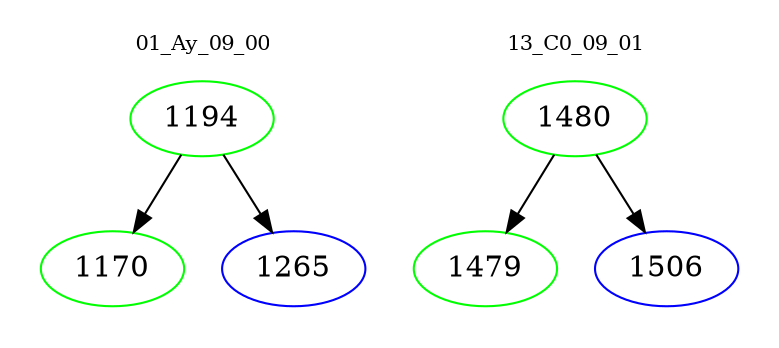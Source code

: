 digraph{
subgraph cluster_0 {
color = white
label = "01_Ay_09_00";
fontsize=10;
T0_1194 [label="1194", color="green"]
T0_1194 -> T0_1170 [color="black"]
T0_1170 [label="1170", color="green"]
T0_1194 -> T0_1265 [color="black"]
T0_1265 [label="1265", color="blue"]
}
subgraph cluster_1 {
color = white
label = "13_C0_09_01";
fontsize=10;
T1_1480 [label="1480", color="green"]
T1_1480 -> T1_1479 [color="black"]
T1_1479 [label="1479", color="green"]
T1_1480 -> T1_1506 [color="black"]
T1_1506 [label="1506", color="blue"]
}
}
